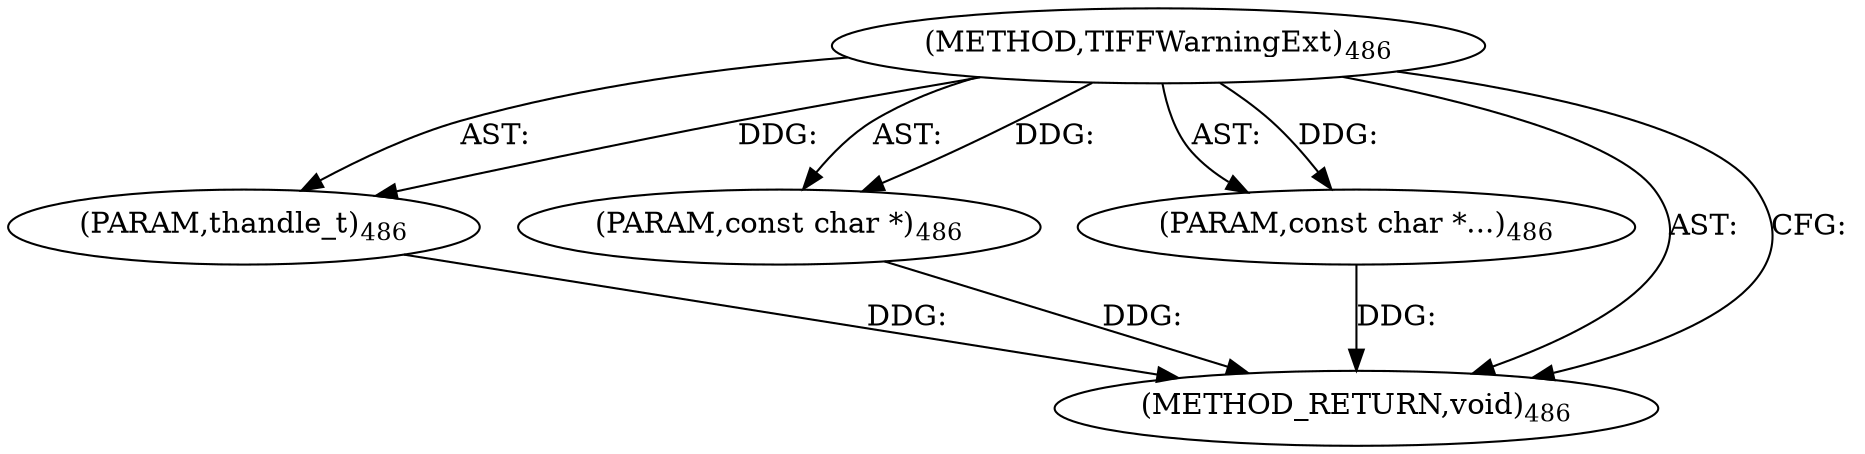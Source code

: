 digraph "TIFFWarningExt" {  
"8967" [label = <(METHOD,TIFFWarningExt)<SUB>486</SUB>> ]
"8968" [label = <(PARAM,thandle_t)<SUB>486</SUB>> ]
"8969" [label = <(PARAM,const char *)<SUB>486</SUB>> ]
"8970" [label = <(PARAM,const char *...)<SUB>486</SUB>> ]
"8971" [label = <(METHOD_RETURN,void)<SUB>486</SUB>> ]
  "8967" -> "8968"  [ label = "AST: "] 
  "8967" -> "8969"  [ label = "AST: "] 
  "8967" -> "8970"  [ label = "AST: "] 
  "8967" -> "8971"  [ label = "AST: "] 
  "8967" -> "8971"  [ label = "CFG: "] 
  "8968" -> "8971"  [ label = "DDG: "] 
  "8969" -> "8971"  [ label = "DDG: "] 
  "8970" -> "8971"  [ label = "DDG: "] 
  "8967" -> "8968"  [ label = "DDG: "] 
  "8967" -> "8969"  [ label = "DDG: "] 
  "8967" -> "8970"  [ label = "DDG: "] 
}

